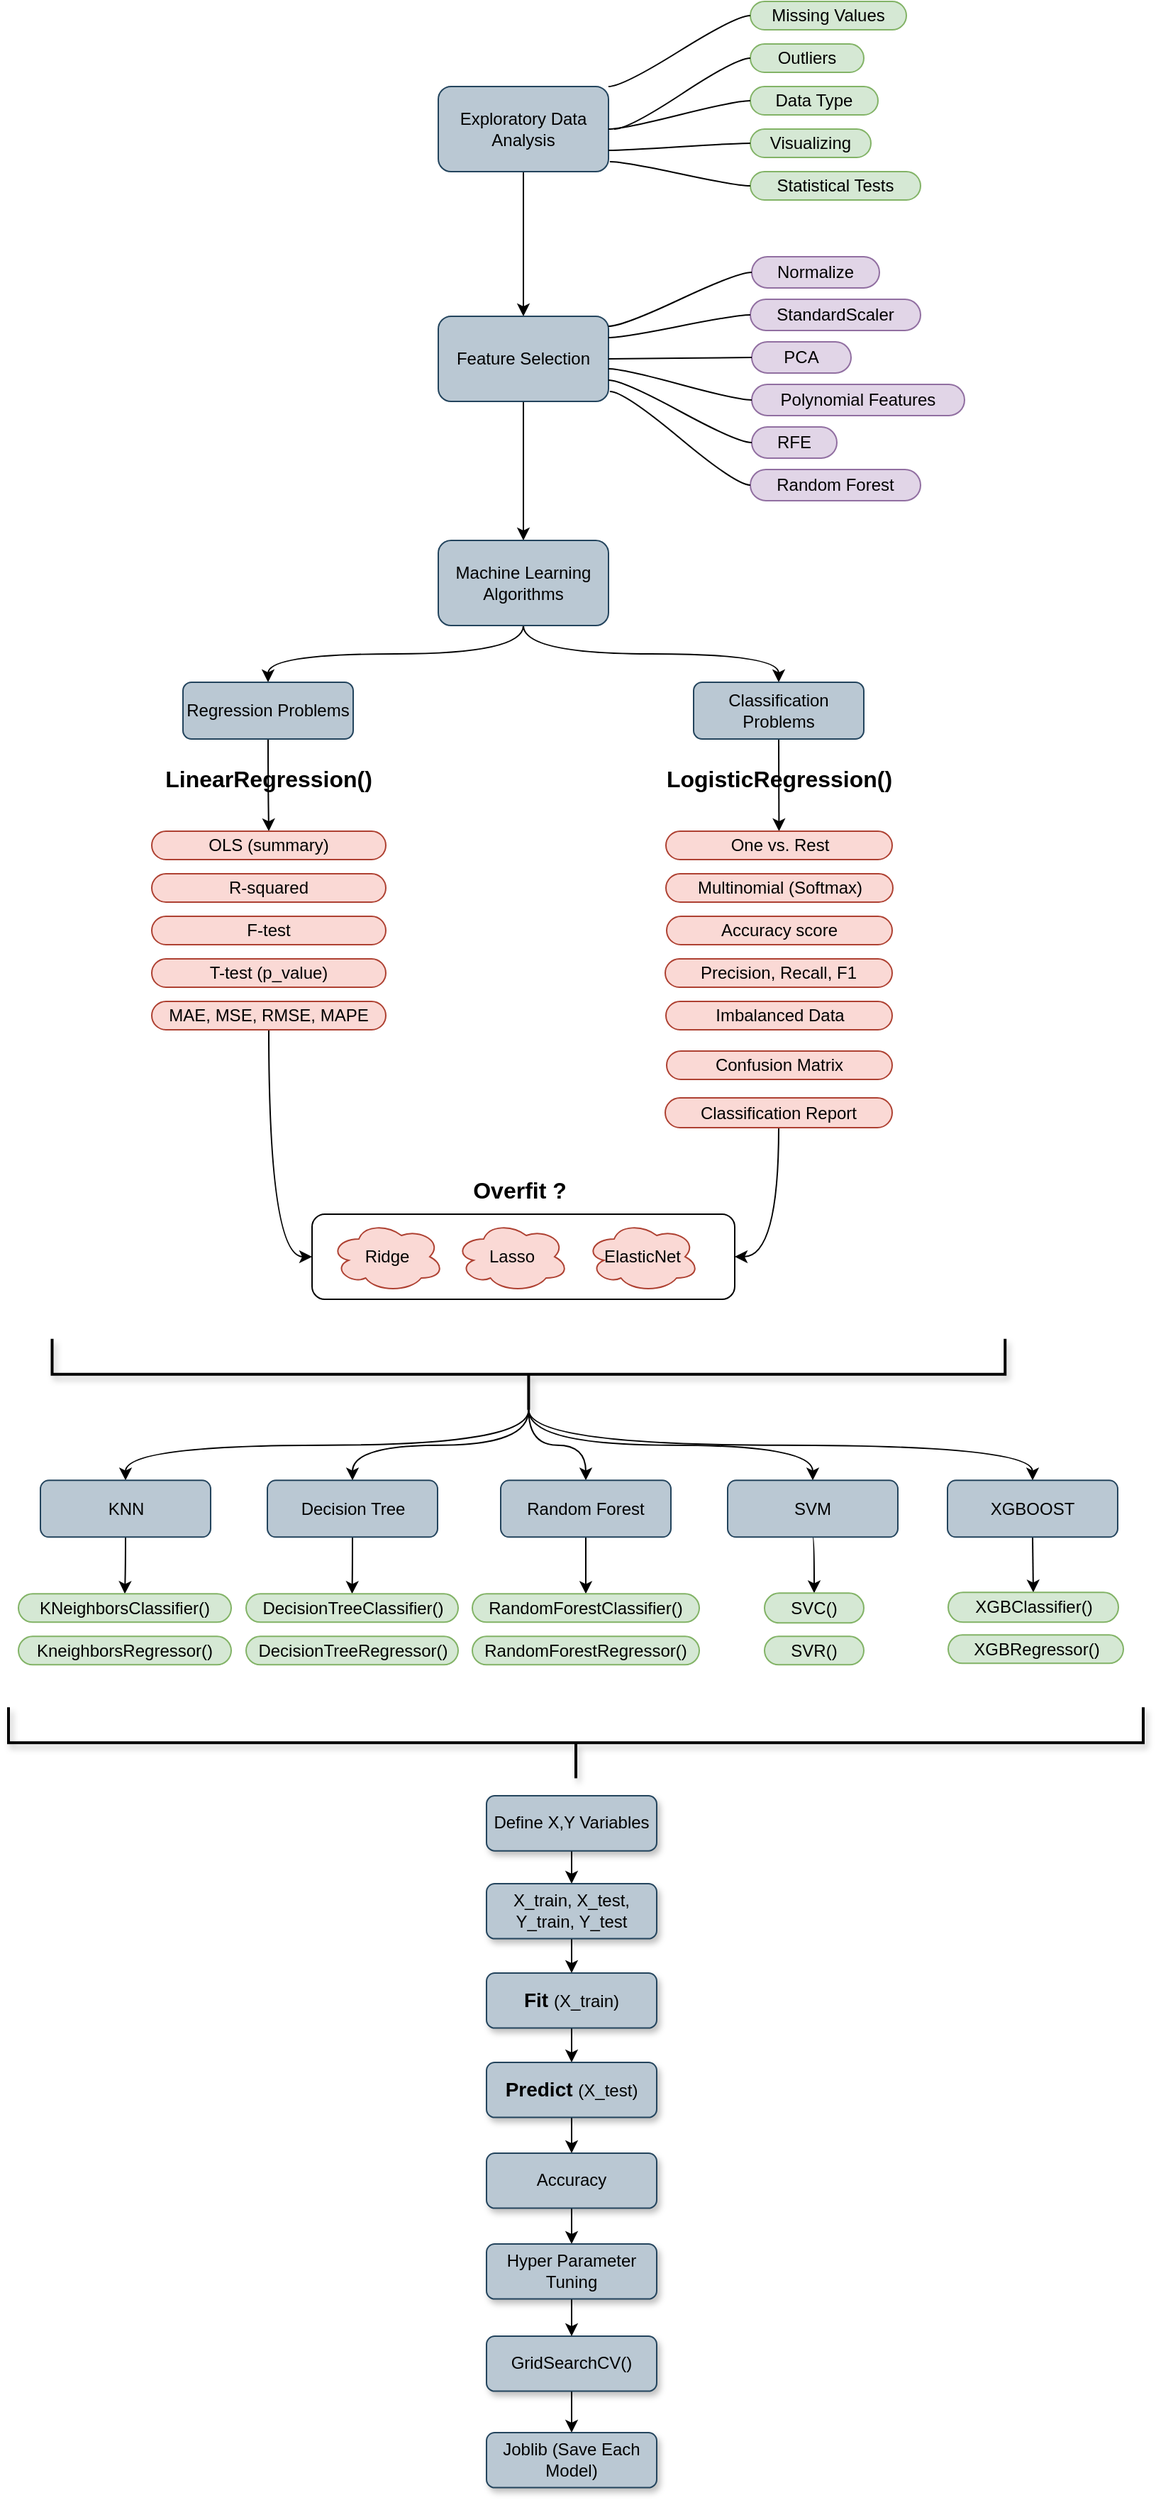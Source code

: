<mxfile version="13.7.9" type="github">
  <diagram id="SDOjbHITb3nEsY1hZjKi" name="Page-1">
    <mxGraphModel dx="868" dy="450" grid="0" gridSize="10" guides="1" tooltips="1" connect="1" arrows="1" fold="1" page="1" pageScale="1" pageWidth="827" pageHeight="1169" math="0" shadow="0">
      <root>
        <mxCell id="0" />
        <mxCell id="1" parent="0" />
        <mxCell id="nVEb8yxImJKO0YLS9N0J-5" style="edgeStyle=orthogonalEdgeStyle;curved=1;rounded=0;orthogonalLoop=1;jettySize=auto;html=1;exitX=0.5;exitY=1;exitDx=0;exitDy=0;" parent="1" source="nVEb8yxImJKO0YLS9N0J-1" target="nVEb8yxImJKO0YLS9N0J-2" edge="1">
          <mxGeometry relative="1" as="geometry" />
        </mxCell>
        <mxCell id="nVEb8yxImJKO0YLS9N0J-1" value="Exploratory Data Analysis" style="rounded=1;whiteSpace=wrap;html=1;strokeColor=#23445d;fillColor=#bac8d3;" parent="1" vertex="1">
          <mxGeometry x="320" y="70" width="120" height="60" as="geometry" />
        </mxCell>
        <mxCell id="nVEb8yxImJKO0YLS9N0J-6" style="edgeStyle=orthogonalEdgeStyle;curved=1;rounded=0;orthogonalLoop=1;jettySize=auto;html=1;exitX=0.5;exitY=1;exitDx=0;exitDy=0;entryX=0.5;entryY=0;entryDx=0;entryDy=0;" parent="1" source="nVEb8yxImJKO0YLS9N0J-2" target="nVEb8yxImJKO0YLS9N0J-3" edge="1">
          <mxGeometry relative="1" as="geometry" />
        </mxCell>
        <mxCell id="nVEb8yxImJKO0YLS9N0J-2" value="Feature Selection" style="rounded=1;whiteSpace=wrap;html=1;strokeColor=#23445d;fillColor=#bac8d3;" parent="1" vertex="1">
          <mxGeometry x="320" y="232" width="120" height="60" as="geometry" />
        </mxCell>
        <mxCell id="nVEb8yxImJKO0YLS9N0J-47" style="edgeStyle=orthogonalEdgeStyle;curved=1;rounded=0;orthogonalLoop=1;jettySize=auto;html=1;exitX=0.5;exitY=1;exitDx=0;exitDy=0;" parent="1" source="nVEb8yxImJKO0YLS9N0J-3" target="nVEb8yxImJKO0YLS9N0J-45" edge="1">
          <mxGeometry relative="1" as="geometry" />
        </mxCell>
        <mxCell id="nVEb8yxImJKO0YLS9N0J-48" style="edgeStyle=orthogonalEdgeStyle;curved=1;rounded=0;orthogonalLoop=1;jettySize=auto;html=1;exitX=0.5;exitY=1;exitDx=0;exitDy=0;entryX=0.5;entryY=0;entryDx=0;entryDy=0;" parent="1" source="nVEb8yxImJKO0YLS9N0J-3" target="nVEb8yxImJKO0YLS9N0J-46" edge="1">
          <mxGeometry relative="1" as="geometry" />
        </mxCell>
        <mxCell id="nVEb8yxImJKO0YLS9N0J-3" value="Machine Learning Algorithms" style="rounded=1;whiteSpace=wrap;html=1;strokeColor=#23445d;fillColor=#bac8d3;" parent="1" vertex="1">
          <mxGeometry x="320" y="390" width="120" height="60" as="geometry" />
        </mxCell>
        <mxCell id="nVEb8yxImJKO0YLS9N0J-15" value="Missing Values" style="whiteSpace=wrap;html=1;rounded=1;arcSize=50;align=center;verticalAlign=middle;strokeWidth=1;autosize=1;spacing=4;treeFolding=1;treeMoving=1;newEdgeStyle={&quot;edgeStyle&quot;:&quot;entityRelationEdgeStyle&quot;,&quot;startArrow&quot;:&quot;none&quot;,&quot;endArrow&quot;:&quot;none&quot;,&quot;segment&quot;:10,&quot;curved&quot;:1};fillColor=#d5e8d4;strokeColor=#82b366;" parent="1" vertex="1">
          <mxGeometry x="540" y="10" width="110" height="20" as="geometry" />
        </mxCell>
        <mxCell id="nVEb8yxImJKO0YLS9N0J-16" value="" style="edgeStyle=entityRelationEdgeStyle;startArrow=none;endArrow=none;segment=10;curved=1;exitX=1;exitY=0;exitDx=0;exitDy=0;" parent="1" source="nVEb8yxImJKO0YLS9N0J-1" target="nVEb8yxImJKO0YLS9N0J-15" edge="1">
          <mxGeometry relative="1" as="geometry">
            <mxPoint x="440" y="80" as="sourcePoint" />
          </mxGeometry>
        </mxCell>
        <mxCell id="nVEb8yxImJKO0YLS9N0J-17" value="Outliers" style="whiteSpace=wrap;html=1;rounded=1;arcSize=50;align=center;verticalAlign=middle;strokeWidth=1;autosize=1;spacing=4;treeFolding=1;treeMoving=1;newEdgeStyle={&quot;edgeStyle&quot;:&quot;entityRelationEdgeStyle&quot;,&quot;startArrow&quot;:&quot;none&quot;,&quot;endArrow&quot;:&quot;none&quot;,&quot;segment&quot;:10,&quot;curved&quot;:1};fillColor=#d5e8d4;strokeColor=#82b366;" parent="1" vertex="1">
          <mxGeometry x="540" y="40" width="80" height="20" as="geometry" />
        </mxCell>
        <mxCell id="nVEb8yxImJKO0YLS9N0J-18" value="" style="edgeStyle=entityRelationEdgeStyle;startArrow=none;endArrow=none;segment=10;curved=1;" parent="1" target="nVEb8yxImJKO0YLS9N0J-17" edge="1">
          <mxGeometry relative="1" as="geometry">
            <mxPoint x="444" y="100" as="sourcePoint" />
          </mxGeometry>
        </mxCell>
        <mxCell id="nVEb8yxImJKO0YLS9N0J-19" value="Data Type" style="whiteSpace=wrap;html=1;rounded=1;arcSize=50;align=center;verticalAlign=middle;strokeWidth=1;autosize=1;spacing=4;treeFolding=1;treeMoving=1;newEdgeStyle={&quot;edgeStyle&quot;:&quot;entityRelationEdgeStyle&quot;,&quot;startArrow&quot;:&quot;none&quot;,&quot;endArrow&quot;:&quot;none&quot;,&quot;segment&quot;:10,&quot;curved&quot;:1};fillColor=#d5e8d4;strokeColor=#82b366;" parent="1" vertex="1">
          <mxGeometry x="540" y="70" width="90" height="20" as="geometry" />
        </mxCell>
        <mxCell id="nVEb8yxImJKO0YLS9N0J-20" value="" style="edgeStyle=entityRelationEdgeStyle;startArrow=none;endArrow=none;segment=10;curved=1;exitX=1;exitY=0.5;exitDx=0;exitDy=0;" parent="1" source="nVEb8yxImJKO0YLS9N0J-1" target="nVEb8yxImJKO0YLS9N0J-19" edge="1">
          <mxGeometry relative="1" as="geometry">
            <mxPoint x="469" y="160" as="sourcePoint" />
          </mxGeometry>
        </mxCell>
        <mxCell id="nVEb8yxImJKO0YLS9N0J-21" value="Visualizing" style="whiteSpace=wrap;html=1;rounded=1;arcSize=50;align=center;verticalAlign=middle;strokeWidth=1;autosize=1;spacing=4;treeFolding=1;treeMoving=1;newEdgeStyle={&quot;edgeStyle&quot;:&quot;entityRelationEdgeStyle&quot;,&quot;startArrow&quot;:&quot;none&quot;,&quot;endArrow&quot;:&quot;none&quot;,&quot;segment&quot;:10,&quot;curved&quot;:1};fillColor=#d5e8d4;strokeColor=#82b366;" parent="1" vertex="1">
          <mxGeometry x="540" y="100" width="85" height="20" as="geometry" />
        </mxCell>
        <mxCell id="nVEb8yxImJKO0YLS9N0J-22" value="" style="edgeStyle=entityRelationEdgeStyle;startArrow=none;endArrow=none;segment=10;curved=1;exitX=1;exitY=0.75;exitDx=0;exitDy=0;" parent="1" source="nVEb8yxImJKO0YLS9N0J-1" target="nVEb8yxImJKO0YLS9N0J-21" edge="1">
          <mxGeometry relative="1" as="geometry">
            <mxPoint x="469" y="210" as="sourcePoint" />
          </mxGeometry>
        </mxCell>
        <mxCell id="nVEb8yxImJKO0YLS9N0J-23" value="Statistical Tests" style="whiteSpace=wrap;html=1;rounded=1;arcSize=50;align=center;verticalAlign=middle;strokeWidth=1;autosize=1;spacing=4;treeFolding=1;treeMoving=1;newEdgeStyle={&quot;edgeStyle&quot;:&quot;entityRelationEdgeStyle&quot;,&quot;startArrow&quot;:&quot;none&quot;,&quot;endArrow&quot;:&quot;none&quot;,&quot;segment&quot;:10,&quot;curved&quot;:1};fillColor=#d5e8d4;strokeColor=#82b366;" parent="1" vertex="1">
          <mxGeometry x="540" y="130" width="120" height="20" as="geometry" />
        </mxCell>
        <mxCell id="nVEb8yxImJKO0YLS9N0J-24" value="" style="edgeStyle=entityRelationEdgeStyle;startArrow=none;endArrow=none;segment=10;curved=1;exitX=1.008;exitY=0.883;exitDx=0;exitDy=0;exitPerimeter=0;" parent="1" source="nVEb8yxImJKO0YLS9N0J-1" target="nVEb8yxImJKO0YLS9N0J-23" edge="1">
          <mxGeometry relative="1" as="geometry">
            <mxPoint x="509" y="170" as="sourcePoint" />
          </mxGeometry>
        </mxCell>
        <mxCell id="nVEb8yxImJKO0YLS9N0J-25" value="Normalize" style="whiteSpace=wrap;html=1;rounded=1;arcSize=50;align=center;verticalAlign=middle;strokeWidth=1;autosize=1;spacing=4;treeFolding=1;treeMoving=1;newEdgeStyle={&quot;edgeStyle&quot;:&quot;entityRelationEdgeStyle&quot;,&quot;startArrow&quot;:&quot;none&quot;,&quot;endArrow&quot;:&quot;none&quot;,&quot;segment&quot;:10,&quot;curved&quot;:1};fillColor=#e1d5e7;strokeColor=#916FA1;" parent="1" vertex="1">
          <mxGeometry x="541" y="190" width="90" height="22" as="geometry" />
        </mxCell>
        <mxCell id="nVEb8yxImJKO0YLS9N0J-26" value="" style="edgeStyle=entityRelationEdgeStyle;startArrow=none;endArrow=none;segment=10;curved=1;exitX=1;exitY=0.117;exitDx=0;exitDy=0;exitPerimeter=0;" parent="1" source="nVEb8yxImJKO0YLS9N0J-2" target="nVEb8yxImJKO0YLS9N0J-25" edge="1">
          <mxGeometry relative="1" as="geometry">
            <mxPoint x="490" y="252" as="sourcePoint" />
          </mxGeometry>
        </mxCell>
        <mxCell id="nVEb8yxImJKO0YLS9N0J-27" value="StandardScaler" style="whiteSpace=wrap;html=1;rounded=1;arcSize=50;align=center;verticalAlign=middle;strokeWidth=1;autosize=1;spacing=4;treeFolding=1;treeMoving=1;newEdgeStyle={&quot;edgeStyle&quot;:&quot;entityRelationEdgeStyle&quot;,&quot;startArrow&quot;:&quot;none&quot;,&quot;endArrow&quot;:&quot;none&quot;,&quot;segment&quot;:10,&quot;curved&quot;:1};fillColor=#e1d5e7;strokeColor=#916FA1;" parent="1" vertex="1">
          <mxGeometry x="540" y="220" width="120" height="22" as="geometry" />
        </mxCell>
        <mxCell id="nVEb8yxImJKO0YLS9N0J-28" value="" style="edgeStyle=entityRelationEdgeStyle;startArrow=none;endArrow=none;segment=10;curved=1;exitX=1;exitY=0.25;exitDx=0;exitDy=0;" parent="1" source="nVEb8yxImJKO0YLS9N0J-2" target="nVEb8yxImJKO0YLS9N0J-27" edge="1">
          <mxGeometry relative="1" as="geometry">
            <mxPoint x="481" y="282" as="sourcePoint" />
          </mxGeometry>
        </mxCell>
        <mxCell id="nVEb8yxImJKO0YLS9N0J-29" value="PCA" style="whiteSpace=wrap;html=1;rounded=1;arcSize=50;align=center;verticalAlign=middle;strokeWidth=1;autosize=1;spacing=4;treeFolding=1;treeMoving=1;newEdgeStyle={&quot;edgeStyle&quot;:&quot;entityRelationEdgeStyle&quot;,&quot;startArrow&quot;:&quot;none&quot;,&quot;endArrow&quot;:&quot;none&quot;,&quot;segment&quot;:10,&quot;curved&quot;:1};fillColor=#e1d5e7;strokeColor=#916FA1;" parent="1" vertex="1">
          <mxGeometry x="541" y="250" width="70" height="22" as="geometry" />
        </mxCell>
        <mxCell id="nVEb8yxImJKO0YLS9N0J-30" value="" style="edgeStyle=entityRelationEdgeStyle;startArrow=none;endArrow=none;segment=10;curved=1;exitX=1;exitY=0.5;exitDx=0;exitDy=0;" parent="1" source="nVEb8yxImJKO0YLS9N0J-2" target="nVEb8yxImJKO0YLS9N0J-29" edge="1">
          <mxGeometry relative="1" as="geometry">
            <mxPoint x="481" y="312" as="sourcePoint" />
          </mxGeometry>
        </mxCell>
        <mxCell id="nVEb8yxImJKO0YLS9N0J-31" value="Polynomial Features" style="whiteSpace=wrap;html=1;rounded=1;arcSize=50;align=center;verticalAlign=middle;strokeWidth=1;autosize=1;spacing=4;treeFolding=1;treeMoving=1;newEdgeStyle={&quot;edgeStyle&quot;:&quot;entityRelationEdgeStyle&quot;,&quot;startArrow&quot;:&quot;none&quot;,&quot;endArrow&quot;:&quot;none&quot;,&quot;segment&quot;:10,&quot;curved&quot;:1};fillColor=#e1d5e7;strokeColor=#916FA1;" parent="1" vertex="1">
          <mxGeometry x="541" y="280" width="150" height="22" as="geometry" />
        </mxCell>
        <mxCell id="nVEb8yxImJKO0YLS9N0J-32" value="" style="edgeStyle=entityRelationEdgeStyle;startArrow=none;endArrow=none;segment=10;curved=1;exitX=1;exitY=0.617;exitDx=0;exitDy=0;exitPerimeter=0;" parent="1" source="nVEb8yxImJKO0YLS9N0J-2" target="nVEb8yxImJKO0YLS9N0J-31" edge="1">
          <mxGeometry relative="1" as="geometry">
            <mxPoint x="482" y="342" as="sourcePoint" />
          </mxGeometry>
        </mxCell>
        <mxCell id="nVEb8yxImJKO0YLS9N0J-33" value="RFE" style="whiteSpace=wrap;html=1;rounded=1;arcSize=50;align=center;verticalAlign=middle;strokeWidth=1;autosize=1;spacing=4;treeFolding=1;treeMoving=1;newEdgeStyle={&quot;edgeStyle&quot;:&quot;entityRelationEdgeStyle&quot;,&quot;startArrow&quot;:&quot;none&quot;,&quot;endArrow&quot;:&quot;none&quot;,&quot;segment&quot;:10,&quot;curved&quot;:1};fillColor=#e1d5e7;strokeColor=#916FA1;" parent="1" vertex="1">
          <mxGeometry x="541" y="310" width="60" height="22" as="geometry" />
        </mxCell>
        <mxCell id="nVEb8yxImJKO0YLS9N0J-34" value="" style="edgeStyle=entityRelationEdgeStyle;startArrow=none;endArrow=none;segment=10;curved=1;exitX=1;exitY=0.75;exitDx=0;exitDy=0;" parent="1" source="nVEb8yxImJKO0YLS9N0J-2" target="nVEb8yxImJKO0YLS9N0J-33" edge="1">
          <mxGeometry relative="1" as="geometry">
            <mxPoint x="482" y="372" as="sourcePoint" />
          </mxGeometry>
        </mxCell>
        <mxCell id="nVEb8yxImJKO0YLS9N0J-35" value="Random Forest" style="whiteSpace=wrap;html=1;rounded=1;arcSize=50;align=center;verticalAlign=middle;strokeWidth=1;autosize=1;spacing=4;treeFolding=1;treeMoving=1;newEdgeStyle={&quot;edgeStyle&quot;:&quot;entityRelationEdgeStyle&quot;,&quot;startArrow&quot;:&quot;none&quot;,&quot;endArrow&quot;:&quot;none&quot;,&quot;segment&quot;:10,&quot;curved&quot;:1};fillColor=#e1d5e7;strokeColor=#916FA1;" parent="1" vertex="1">
          <mxGeometry x="540" y="340" width="120" height="22" as="geometry" />
        </mxCell>
        <mxCell id="nVEb8yxImJKO0YLS9N0J-36" value="" style="edgeStyle=entityRelationEdgeStyle;startArrow=none;endArrow=none;segment=10;curved=1;exitX=1.008;exitY=0.883;exitDx=0;exitDy=0;exitPerimeter=0;" parent="1" source="nVEb8yxImJKO0YLS9N0J-2" target="nVEb8yxImJKO0YLS9N0J-35" edge="1">
          <mxGeometry relative="1" as="geometry">
            <mxPoint x="482" y="402" as="sourcePoint" />
          </mxGeometry>
        </mxCell>
        <mxCell id="nVEb8yxImJKO0YLS9N0J-60" style="edgeStyle=orthogonalEdgeStyle;curved=1;rounded=0;orthogonalLoop=1;jettySize=auto;html=1;exitX=0.5;exitY=1;exitDx=0;exitDy=0;entryX=0.5;entryY=0;entryDx=0;entryDy=0;" parent="1" source="nVEb8yxImJKO0YLS9N0J-45" target="nVEb8yxImJKO0YLS9N0J-49" edge="1">
          <mxGeometry relative="1" as="geometry" />
        </mxCell>
        <mxCell id="nVEb8yxImJKO0YLS9N0J-45" value="Regression Problems" style="rounded=1;whiteSpace=wrap;html=1;strokeColor=#23445d;fillColor=#bac8d3;" parent="1" vertex="1">
          <mxGeometry x="140" y="490" width="120" height="40" as="geometry" />
        </mxCell>
        <mxCell id="nVEb8yxImJKO0YLS9N0J-73" style="edgeStyle=orthogonalEdgeStyle;curved=1;rounded=0;orthogonalLoop=1;jettySize=auto;html=1;exitX=0.5;exitY=1;exitDx=0;exitDy=0;entryX=0.5;entryY=0;entryDx=0;entryDy=0;" parent="1" source="nVEb8yxImJKO0YLS9N0J-46" target="nVEb8yxImJKO0YLS9N0J-68" edge="1">
          <mxGeometry relative="1" as="geometry" />
        </mxCell>
        <mxCell id="nVEb8yxImJKO0YLS9N0J-46" value="Classification Problems" style="rounded=1;whiteSpace=wrap;html=1;strokeColor=#23445d;fillColor=#bac8d3;" parent="1" vertex="1">
          <mxGeometry x="500" y="490" width="120" height="40" as="geometry" />
        </mxCell>
        <mxCell id="nVEb8yxImJKO0YLS9N0J-49" value="OLS (summary)" style="whiteSpace=wrap;html=1;rounded=1;arcSize=50;align=center;verticalAlign=middle;strokeWidth=1;autosize=1;spacing=4;treeFolding=1;treeMoving=1;newEdgeStyle={&quot;edgeStyle&quot;:&quot;entityRelationEdgeStyle&quot;,&quot;startArrow&quot;:&quot;none&quot;,&quot;endArrow&quot;:&quot;none&quot;,&quot;segment&quot;:10,&quot;curved&quot;:1};fillColor=#fad9d5;strokeColor=#ae4132;" parent="1" vertex="1">
          <mxGeometry x="118" y="595" width="165" height="20" as="geometry" />
        </mxCell>
        <mxCell id="nVEb8yxImJKO0YLS9N0J-52" value="R-squared" style="whiteSpace=wrap;html=1;rounded=1;arcSize=50;align=center;verticalAlign=middle;strokeWidth=1;autosize=1;spacing=4;treeFolding=1;treeMoving=1;newEdgeStyle={&quot;edgeStyle&quot;:&quot;entityRelationEdgeStyle&quot;,&quot;startArrow&quot;:&quot;none&quot;,&quot;endArrow&quot;:&quot;none&quot;,&quot;segment&quot;:10,&quot;curved&quot;:1};fillColor=#fad9d5;strokeColor=#ae4132;" parent="1" vertex="1">
          <mxGeometry x="118" y="625" width="165" height="20" as="geometry" />
        </mxCell>
        <mxCell id="nVEb8yxImJKO0YLS9N0J-54" value="F-test" style="whiteSpace=wrap;html=1;rounded=1;arcSize=50;align=center;verticalAlign=middle;strokeWidth=1;autosize=1;spacing=4;treeFolding=1;treeMoving=1;newEdgeStyle={&quot;edgeStyle&quot;:&quot;entityRelationEdgeStyle&quot;,&quot;startArrow&quot;:&quot;none&quot;,&quot;endArrow&quot;:&quot;none&quot;,&quot;segment&quot;:10,&quot;curved&quot;:1};fillColor=#fad9d5;strokeColor=#ae4132;" parent="1" vertex="1">
          <mxGeometry x="118" y="655" width="165" height="20" as="geometry" />
        </mxCell>
        <mxCell id="nVEb8yxImJKO0YLS9N0J-55" value="T-test (p_value)" style="whiteSpace=wrap;html=1;rounded=1;arcSize=50;align=center;verticalAlign=middle;strokeWidth=1;autosize=1;spacing=4;treeFolding=1;treeMoving=1;newEdgeStyle={&quot;edgeStyle&quot;:&quot;entityRelationEdgeStyle&quot;,&quot;startArrow&quot;:&quot;none&quot;,&quot;endArrow&quot;:&quot;none&quot;,&quot;segment&quot;:10,&quot;curved&quot;:1};fillColor=#fad9d5;strokeColor=#ae4132;" parent="1" vertex="1">
          <mxGeometry x="118" y="685" width="165" height="20" as="geometry" />
        </mxCell>
        <mxCell id="PKD_Rw4P6gDTb07OmTvb-4" style="edgeStyle=orthogonalEdgeStyle;curved=1;rounded=0;orthogonalLoop=1;jettySize=auto;html=1;exitX=0.5;exitY=1;exitDx=0;exitDy=0;entryX=0;entryY=0.5;entryDx=0;entryDy=0;" edge="1" parent="1" source="nVEb8yxImJKO0YLS9N0J-56" target="PKD_Rw4P6gDTb07OmTvb-2">
          <mxGeometry relative="1" as="geometry" />
        </mxCell>
        <mxCell id="nVEb8yxImJKO0YLS9N0J-56" value="MAE, MSE, RMSE, MAPE" style="whiteSpace=wrap;html=1;rounded=1;arcSize=50;align=center;verticalAlign=middle;strokeWidth=1;autosize=1;spacing=4;treeFolding=1;treeMoving=1;newEdgeStyle={&quot;edgeStyle&quot;:&quot;entityRelationEdgeStyle&quot;,&quot;startArrow&quot;:&quot;none&quot;,&quot;endArrow&quot;:&quot;none&quot;,&quot;segment&quot;:10,&quot;curved&quot;:1};fillColor=#fad9d5;strokeColor=#ae4132;" parent="1" vertex="1">
          <mxGeometry x="118" y="715" width="165" height="20" as="geometry" />
        </mxCell>
        <mxCell id="nVEb8yxImJKO0YLS9N0J-61" value="Ridge" style="ellipse;shape=cloud;whiteSpace=wrap;html=1;strokeColor=#ae4132;fillColor=#fad9d5;" parent="1" vertex="1">
          <mxGeometry x="244" y="870" width="80" height="50" as="geometry" />
        </mxCell>
        <mxCell id="nVEb8yxImJKO0YLS9N0J-62" value="Lasso" style="ellipse;shape=cloud;whiteSpace=wrap;html=1;strokeColor=#ae4132;fillColor=#fad9d5;" parent="1" vertex="1">
          <mxGeometry x="332" y="870" width="80" height="50" as="geometry" />
        </mxCell>
        <mxCell id="nVEb8yxImJKO0YLS9N0J-63" value="ElasticNet" style="ellipse;shape=cloud;whiteSpace=wrap;html=1;strokeColor=#ae4132;fillColor=#fad9d5;" parent="1" vertex="1">
          <mxGeometry x="424" y="870" width="80" height="50" as="geometry" />
        </mxCell>
        <mxCell id="nVEb8yxImJKO0YLS9N0J-64" value="&lt;b&gt;&lt;font style=&quot;font-size: 16px&quot;&gt;Overfit ?&lt;/font&gt;&lt;/b&gt;" style="text;html=1;align=center;verticalAlign=middle;resizable=0;points=[];autosize=1;" parent="1" vertex="1">
          <mxGeometry x="337" y="837.68" width="80" height="20" as="geometry" />
        </mxCell>
        <mxCell id="nVEb8yxImJKO0YLS9N0J-68" value="One vs. Rest" style="whiteSpace=wrap;html=1;rounded=1;arcSize=50;align=center;verticalAlign=middle;strokeWidth=1;autosize=1;spacing=4;treeFolding=1;treeMoving=1;newEdgeStyle={&quot;edgeStyle&quot;:&quot;entityRelationEdgeStyle&quot;,&quot;startArrow&quot;:&quot;none&quot;,&quot;endArrow&quot;:&quot;none&quot;,&quot;segment&quot;:10,&quot;curved&quot;:1};fillColor=#fad9d5;strokeColor=#ae4132;" parent="1" vertex="1">
          <mxGeometry x="480.5" y="595" width="159.5" height="20" as="geometry" />
        </mxCell>
        <mxCell id="nVEb8yxImJKO0YLS9N0J-69" value="Multinomial (Softmax)" style="whiteSpace=wrap;html=1;rounded=1;arcSize=50;align=center;verticalAlign=middle;strokeWidth=1;autosize=1;spacing=4;treeFolding=1;treeMoving=1;newEdgeStyle={&quot;edgeStyle&quot;:&quot;entityRelationEdgeStyle&quot;,&quot;startArrow&quot;:&quot;none&quot;,&quot;endArrow&quot;:&quot;none&quot;,&quot;segment&quot;:10,&quot;curved&quot;:1};fillColor=#fad9d5;strokeColor=#ae4132;" parent="1" vertex="1">
          <mxGeometry x="480.5" y="625" width="160" height="20" as="geometry" />
        </mxCell>
        <mxCell id="nVEb8yxImJKO0YLS9N0J-70" value="Accuracy score" style="whiteSpace=wrap;html=1;rounded=1;arcSize=50;align=center;verticalAlign=middle;strokeWidth=1;autosize=1;spacing=4;treeFolding=1;treeMoving=1;newEdgeStyle={&quot;edgeStyle&quot;:&quot;entityRelationEdgeStyle&quot;,&quot;startArrow&quot;:&quot;none&quot;,&quot;endArrow&quot;:&quot;none&quot;,&quot;segment&quot;:10,&quot;curved&quot;:1};fillColor=#fad9d5;strokeColor=#ae4132;" parent="1" vertex="1">
          <mxGeometry x="481" y="655" width="159" height="20" as="geometry" />
        </mxCell>
        <mxCell id="nVEb8yxImJKO0YLS9N0J-71" value="Precision, Recall, F1" style="whiteSpace=wrap;html=1;rounded=1;arcSize=50;align=center;verticalAlign=middle;strokeWidth=1;autosize=1;spacing=4;treeFolding=1;treeMoving=1;newEdgeStyle={&quot;edgeStyle&quot;:&quot;entityRelationEdgeStyle&quot;,&quot;startArrow&quot;:&quot;none&quot;,&quot;endArrow&quot;:&quot;none&quot;,&quot;segment&quot;:10,&quot;curved&quot;:1};fillColor=#fad9d5;strokeColor=#ae4132;" parent="1" vertex="1">
          <mxGeometry x="480" y="685" width="160" height="20" as="geometry" />
        </mxCell>
        <mxCell id="nVEb8yxImJKO0YLS9N0J-72" value="Imbalanced Data" style="whiteSpace=wrap;html=1;rounded=1;arcSize=50;align=center;verticalAlign=middle;strokeWidth=1;autosize=1;spacing=4;treeFolding=1;treeMoving=1;newEdgeStyle={&quot;edgeStyle&quot;:&quot;entityRelationEdgeStyle&quot;,&quot;startArrow&quot;:&quot;none&quot;,&quot;endArrow&quot;:&quot;none&quot;,&quot;segment&quot;:10,&quot;curved&quot;:1};fillColor=#fad9d5;strokeColor=#ae4132;" parent="1" vertex="1">
          <mxGeometry x="480.5" y="715" width="159.5" height="20" as="geometry" />
        </mxCell>
        <mxCell id="nVEb8yxImJKO0YLS9N0J-85" style="edgeStyle=orthogonalEdgeStyle;curved=1;rounded=0;orthogonalLoop=1;jettySize=auto;html=1;exitX=0;exitY=0.5;exitDx=0;exitDy=0;exitPerimeter=0;entryX=0.5;entryY=0;entryDx=0;entryDy=0;" parent="1" source="nVEb8yxImJKO0YLS9N0J-75" target="nVEb8yxImJKO0YLS9N0J-76" edge="1">
          <mxGeometry relative="1" as="geometry" />
        </mxCell>
        <mxCell id="nVEb8yxImJKO0YLS9N0J-86" style="edgeStyle=orthogonalEdgeStyle;curved=1;rounded=0;orthogonalLoop=1;jettySize=auto;html=1;exitX=0;exitY=0.5;exitDx=0;exitDy=0;exitPerimeter=0;entryX=0.5;entryY=0;entryDx=0;entryDy=0;" parent="1" source="nVEb8yxImJKO0YLS9N0J-75" target="nVEb8yxImJKO0YLS9N0J-77" edge="1">
          <mxGeometry relative="1" as="geometry" />
        </mxCell>
        <mxCell id="nVEb8yxImJKO0YLS9N0J-87" style="edgeStyle=orthogonalEdgeStyle;curved=1;rounded=0;orthogonalLoop=1;jettySize=auto;html=1;exitX=0;exitY=0.5;exitDx=0;exitDy=0;exitPerimeter=0;entryX=0.5;entryY=0;entryDx=0;entryDy=0;" parent="1" source="nVEb8yxImJKO0YLS9N0J-75" target="nVEb8yxImJKO0YLS9N0J-78" edge="1">
          <mxGeometry relative="1" as="geometry" />
        </mxCell>
        <mxCell id="nVEb8yxImJKO0YLS9N0J-88" style="edgeStyle=orthogonalEdgeStyle;curved=1;rounded=0;orthogonalLoop=1;jettySize=auto;html=1;exitX=0;exitY=0.5;exitDx=0;exitDy=0;exitPerimeter=0;entryX=0.5;entryY=0;entryDx=0;entryDy=0;" parent="1" source="nVEb8yxImJKO0YLS9N0J-75" target="nVEb8yxImJKO0YLS9N0J-79" edge="1">
          <mxGeometry relative="1" as="geometry" />
        </mxCell>
        <mxCell id="nVEb8yxImJKO0YLS9N0J-89" style="edgeStyle=orthogonalEdgeStyle;curved=1;rounded=0;orthogonalLoop=1;jettySize=auto;html=1;exitX=0;exitY=0.5;exitDx=0;exitDy=0;exitPerimeter=0;entryX=0.5;entryY=0;entryDx=0;entryDy=0;" parent="1" source="nVEb8yxImJKO0YLS9N0J-75" target="nVEb8yxImJKO0YLS9N0J-80" edge="1">
          <mxGeometry relative="1" as="geometry" />
        </mxCell>
        <mxCell id="nVEb8yxImJKO0YLS9N0J-75" value="" style="strokeWidth=2;html=1;shape=mxgraph.flowchart.annotation_2;align=left;labelPosition=right;pointerEvents=1;fillColor=#C3ABD0;rotation=-90;shadow=1;sketch=0;" parent="1" vertex="1">
          <mxGeometry x="358.69" y="642" width="50" height="671.87" as="geometry" />
        </mxCell>
        <mxCell id="nVEb8yxImJKO0YLS9N0J-93" style="edgeStyle=orthogonalEdgeStyle;curved=1;rounded=0;orthogonalLoop=1;jettySize=auto;html=1;exitX=0.5;exitY=1;exitDx=0;exitDy=0;entryX=0.5;entryY=0;entryDx=0;entryDy=0;" parent="1" source="nVEb8yxImJKO0YLS9N0J-76" target="nVEb8yxImJKO0YLS9N0J-91" edge="1">
          <mxGeometry relative="1" as="geometry" />
        </mxCell>
        <mxCell id="nVEb8yxImJKO0YLS9N0J-76" value="KNN" style="rounded=1;whiteSpace=wrap;html=1;strokeColor=#23445d;fillColor=#bac8d3;" parent="1" vertex="1">
          <mxGeometry x="39.5" y="1052.68" width="120" height="40" as="geometry" />
        </mxCell>
        <mxCell id="nVEb8yxImJKO0YLS9N0J-96" style="edgeStyle=orthogonalEdgeStyle;curved=1;rounded=0;orthogonalLoop=1;jettySize=auto;html=1;exitX=0.5;exitY=1;exitDx=0;exitDy=0;entryX=0.5;entryY=0;entryDx=0;entryDy=0;" parent="1" source="nVEb8yxImJKO0YLS9N0J-77" target="nVEb8yxImJKO0YLS9N0J-94" edge="1">
          <mxGeometry relative="1" as="geometry" />
        </mxCell>
        <mxCell id="nVEb8yxImJKO0YLS9N0J-77" value="Decision Tree" style="rounded=1;whiteSpace=wrap;html=1;strokeColor=#23445d;fillColor=#bac8d3;" parent="1" vertex="1">
          <mxGeometry x="199.5" y="1052.68" width="120" height="40" as="geometry" />
        </mxCell>
        <mxCell id="nVEb8yxImJKO0YLS9N0J-99" style="edgeStyle=orthogonalEdgeStyle;curved=1;rounded=0;orthogonalLoop=1;jettySize=auto;html=1;exitX=0.5;exitY=1;exitDx=0;exitDy=0;entryX=0.5;entryY=0;entryDx=0;entryDy=0;" parent="1" source="nVEb8yxImJKO0YLS9N0J-78" target="nVEb8yxImJKO0YLS9N0J-97" edge="1">
          <mxGeometry relative="1" as="geometry" />
        </mxCell>
        <mxCell id="nVEb8yxImJKO0YLS9N0J-78" value="Random Forest" style="rounded=1;whiteSpace=wrap;html=1;strokeColor=#23445d;fillColor=#bac8d3;" parent="1" vertex="1">
          <mxGeometry x="364" y="1052.68" width="120" height="40" as="geometry" />
        </mxCell>
        <mxCell id="nVEb8yxImJKO0YLS9N0J-102" style="edgeStyle=orthogonalEdgeStyle;curved=1;rounded=0;orthogonalLoop=1;jettySize=auto;html=1;exitX=0.5;exitY=1;exitDx=0;exitDy=0;entryX=0.5;entryY=0;entryDx=0;entryDy=0;" parent="1" source="nVEb8yxImJKO0YLS9N0J-79" target="nVEb8yxImJKO0YLS9N0J-100" edge="1">
          <mxGeometry relative="1" as="geometry" />
        </mxCell>
        <mxCell id="nVEb8yxImJKO0YLS9N0J-79" value="SVM" style="rounded=1;whiteSpace=wrap;html=1;strokeColor=#23445d;fillColor=#bac8d3;" parent="1" vertex="1">
          <mxGeometry x="524" y="1052.68" width="120" height="40" as="geometry" />
        </mxCell>
        <mxCell id="nVEb8yxImJKO0YLS9N0J-105" style="edgeStyle=orthogonalEdgeStyle;curved=1;rounded=0;orthogonalLoop=1;jettySize=auto;html=1;exitX=0.5;exitY=1;exitDx=0;exitDy=0;entryX=0.5;entryY=0;entryDx=0;entryDy=0;" parent="1" source="nVEb8yxImJKO0YLS9N0J-80" target="nVEb8yxImJKO0YLS9N0J-103" edge="1">
          <mxGeometry relative="1" as="geometry" />
        </mxCell>
        <mxCell id="nVEb8yxImJKO0YLS9N0J-80" value="XGBOOST" style="rounded=1;whiteSpace=wrap;html=1;strokeColor=#23445d;fillColor=#bac8d3;" parent="1" vertex="1">
          <mxGeometry x="679" y="1052.68" width="120" height="40" as="geometry" />
        </mxCell>
        <mxCell id="nVEb8yxImJKO0YLS9N0J-81" value="&lt;b&gt;&lt;font style=&quot;font-size: 16px&quot;&gt;LinearRegression()&lt;/font&gt;&lt;/b&gt;" style="text;html=1;align=center;verticalAlign=middle;resizable=0;points=[];autosize=1;" parent="1" vertex="1">
          <mxGeometry x="120" y="548" width="160" height="20" as="geometry" />
        </mxCell>
        <mxCell id="nVEb8yxImJKO0YLS9N0J-82" value="&lt;b&gt;&lt;font style=&quot;font-size: 16px&quot;&gt;LogisticRegression()&lt;/font&gt;&lt;/b&gt;" style="text;html=1;align=center;verticalAlign=middle;resizable=0;points=[];autosize=1;" parent="1" vertex="1">
          <mxGeometry x="475" y="548" width="170" height="20" as="geometry" />
        </mxCell>
        <mxCell id="nVEb8yxImJKO0YLS9N0J-83" value="Confusion Matrix" style="whiteSpace=wrap;html=1;rounded=1;arcSize=50;align=center;verticalAlign=middle;strokeWidth=1;autosize=1;spacing=4;treeFolding=1;treeMoving=1;newEdgeStyle={&quot;edgeStyle&quot;:&quot;entityRelationEdgeStyle&quot;,&quot;startArrow&quot;:&quot;none&quot;,&quot;endArrow&quot;:&quot;none&quot;,&quot;segment&quot;:10,&quot;curved&quot;:1};fillColor=#fad9d5;strokeColor=#ae4132;" parent="1" vertex="1">
          <mxGeometry x="481" y="750" width="159" height="20" as="geometry" />
        </mxCell>
        <mxCell id="PKD_Rw4P6gDTb07OmTvb-5" style="edgeStyle=orthogonalEdgeStyle;curved=1;rounded=0;orthogonalLoop=1;jettySize=auto;html=1;exitX=0.5;exitY=1;exitDx=0;exitDy=0;entryX=1;entryY=0.5;entryDx=0;entryDy=0;" edge="1" parent="1" source="nVEb8yxImJKO0YLS9N0J-84" target="PKD_Rw4P6gDTb07OmTvb-2">
          <mxGeometry relative="1" as="geometry" />
        </mxCell>
        <mxCell id="nVEb8yxImJKO0YLS9N0J-84" value="Classification Report" style="whiteSpace=wrap;html=1;rounded=1;arcSize=50;align=center;verticalAlign=middle;strokeWidth=1;autosize=1;spacing=4;treeFolding=1;treeMoving=1;newEdgeStyle={&quot;edgeStyle&quot;:&quot;entityRelationEdgeStyle&quot;,&quot;startArrow&quot;:&quot;none&quot;,&quot;endArrow&quot;:&quot;none&quot;,&quot;segment&quot;:10,&quot;curved&quot;:1};fillColor=#fad9d5;strokeColor=#ae4132;" parent="1" vertex="1">
          <mxGeometry x="480" y="783" width="160" height="21" as="geometry" />
        </mxCell>
        <mxCell id="nVEb8yxImJKO0YLS9N0J-91" value="KNeighborsClassifier()" style="whiteSpace=wrap;html=1;rounded=1;arcSize=50;align=center;verticalAlign=middle;strokeWidth=1;autosize=1;spacing=4;treeFolding=1;treeMoving=1;newEdgeStyle={&quot;edgeStyle&quot;:&quot;entityRelationEdgeStyle&quot;,&quot;startArrow&quot;:&quot;none&quot;,&quot;endArrow&quot;:&quot;none&quot;,&quot;segment&quot;:10,&quot;curved&quot;:1};fillColor=#d5e8d4;strokeColor=#82b366;" parent="1" vertex="1">
          <mxGeometry x="24" y="1132.68" width="150" height="20" as="geometry" />
        </mxCell>
        <mxCell id="nVEb8yxImJKO0YLS9N0J-92" value="KneighborsRegressor()" style="whiteSpace=wrap;html=1;rounded=1;arcSize=50;align=center;verticalAlign=middle;strokeWidth=1;autosize=1;spacing=4;treeFolding=1;treeMoving=1;newEdgeStyle={&quot;edgeStyle&quot;:&quot;entityRelationEdgeStyle&quot;,&quot;startArrow&quot;:&quot;none&quot;,&quot;endArrow&quot;:&quot;none&quot;,&quot;segment&quot;:10,&quot;curved&quot;:1};fillColor=#d5e8d4;strokeColor=#82b366;" parent="1" vertex="1">
          <mxGeometry x="24" y="1162.68" width="150" height="20" as="geometry" />
        </mxCell>
        <mxCell id="nVEb8yxImJKO0YLS9N0J-94" value="DecisionTreeClassifier()" style="whiteSpace=wrap;html=1;rounded=1;arcSize=50;align=center;verticalAlign=middle;strokeWidth=1;autosize=1;spacing=4;treeFolding=1;treeMoving=1;newEdgeStyle={&quot;edgeStyle&quot;:&quot;entityRelationEdgeStyle&quot;,&quot;startArrow&quot;:&quot;none&quot;,&quot;endArrow&quot;:&quot;none&quot;,&quot;segment&quot;:10,&quot;curved&quot;:1};fillColor=#d5e8d4;strokeColor=#82b366;" parent="1" vertex="1">
          <mxGeometry x="184.5" y="1132.68" width="149.5" height="20" as="geometry" />
        </mxCell>
        <mxCell id="nVEb8yxImJKO0YLS9N0J-95" value="DecisionTreeRegressor()" style="whiteSpace=wrap;html=1;rounded=1;arcSize=50;align=center;verticalAlign=middle;strokeWidth=1;autosize=1;spacing=4;treeFolding=1;treeMoving=1;newEdgeStyle={&quot;edgeStyle&quot;:&quot;entityRelationEdgeStyle&quot;,&quot;startArrow&quot;:&quot;none&quot;,&quot;endArrow&quot;:&quot;none&quot;,&quot;segment&quot;:10,&quot;curved&quot;:1};fillColor=#d5e8d4;strokeColor=#82b366;" parent="1" vertex="1">
          <mxGeometry x="184.5" y="1162.68" width="149.5" height="20" as="geometry" />
        </mxCell>
        <mxCell id="nVEb8yxImJKO0YLS9N0J-97" value="RandomForestClassifier()" style="whiteSpace=wrap;html=1;rounded=1;arcSize=50;align=center;verticalAlign=middle;strokeWidth=1;autosize=1;spacing=4;treeFolding=1;treeMoving=1;newEdgeStyle={&quot;edgeStyle&quot;:&quot;entityRelationEdgeStyle&quot;,&quot;startArrow&quot;:&quot;none&quot;,&quot;endArrow&quot;:&quot;none&quot;,&quot;segment&quot;:10,&quot;curved&quot;:1};fillColor=#d5e8d4;strokeColor=#82b366;" parent="1" vertex="1">
          <mxGeometry x="344" y="1132.68" width="160" height="20" as="geometry" />
        </mxCell>
        <mxCell id="nVEb8yxImJKO0YLS9N0J-98" value="RandomForestRegressor()" style="whiteSpace=wrap;html=1;rounded=1;arcSize=50;align=center;verticalAlign=middle;strokeWidth=1;autosize=1;spacing=4;treeFolding=1;treeMoving=1;newEdgeStyle={&quot;edgeStyle&quot;:&quot;entityRelationEdgeStyle&quot;,&quot;startArrow&quot;:&quot;none&quot;,&quot;endArrow&quot;:&quot;none&quot;,&quot;segment&quot;:10,&quot;curved&quot;:1};fillColor=#d5e8d4;strokeColor=#82b366;" parent="1" vertex="1">
          <mxGeometry x="344" y="1162.68" width="160" height="20" as="geometry" />
        </mxCell>
        <mxCell id="nVEb8yxImJKO0YLS9N0J-100" value="SVC()" style="whiteSpace=wrap;html=1;rounded=1;arcSize=50;align=center;verticalAlign=middle;strokeWidth=1;autosize=1;spacing=4;treeFolding=1;treeMoving=1;newEdgeStyle={&quot;edgeStyle&quot;:&quot;entityRelationEdgeStyle&quot;,&quot;startArrow&quot;:&quot;none&quot;,&quot;endArrow&quot;:&quot;none&quot;,&quot;segment&quot;:10,&quot;curved&quot;:1};fillColor=#d5e8d4;strokeColor=#82b366;" parent="1" vertex="1">
          <mxGeometry x="550" y="1132.18" width="70" height="21" as="geometry" />
        </mxCell>
        <mxCell id="nVEb8yxImJKO0YLS9N0J-101" value="SVR()" style="whiteSpace=wrap;html=1;rounded=1;arcSize=50;align=center;verticalAlign=middle;strokeWidth=1;autosize=1;spacing=4;treeFolding=1;treeMoving=1;newEdgeStyle={&quot;edgeStyle&quot;:&quot;entityRelationEdgeStyle&quot;,&quot;startArrow&quot;:&quot;none&quot;,&quot;endArrow&quot;:&quot;none&quot;,&quot;segment&quot;:10,&quot;curved&quot;:1};fillColor=#d5e8d4;strokeColor=#82b366;" parent="1" vertex="1">
          <mxGeometry x="550" y="1162.68" width="70" height="20" as="geometry" />
        </mxCell>
        <mxCell id="nVEb8yxImJKO0YLS9N0J-103" value="XGBClassifier()" style="whiteSpace=wrap;html=1;rounded=1;arcSize=50;align=center;verticalAlign=middle;strokeWidth=1;autosize=1;spacing=4;treeFolding=1;treeMoving=1;newEdgeStyle={&quot;edgeStyle&quot;:&quot;entityRelationEdgeStyle&quot;,&quot;startArrow&quot;:&quot;none&quot;,&quot;endArrow&quot;:&quot;none&quot;,&quot;segment&quot;:10,&quot;curved&quot;:1};fillColor=#d5e8d4;strokeColor=#82b366;" parent="1" vertex="1">
          <mxGeometry x="679.5" y="1131.68" width="120" height="21" as="geometry" />
        </mxCell>
        <mxCell id="nVEb8yxImJKO0YLS9N0J-104" value="XGBRegressor()" style="whiteSpace=wrap;html=1;rounded=1;arcSize=50;align=center;verticalAlign=middle;strokeWidth=1;autosize=1;spacing=4;treeFolding=1;treeMoving=1;newEdgeStyle={&quot;edgeStyle&quot;:&quot;entityRelationEdgeStyle&quot;,&quot;startArrow&quot;:&quot;none&quot;,&quot;endArrow&quot;:&quot;none&quot;,&quot;segment&quot;:10,&quot;curved&quot;:1};fillColor=#d5e8d4;strokeColor=#82b366;" parent="1" vertex="1">
          <mxGeometry x="679.5" y="1161.68" width="123.5" height="20" as="geometry" />
        </mxCell>
        <mxCell id="nVEb8yxImJKO0YLS9N0J-106" value="" style="strokeWidth=2;html=1;shape=mxgraph.flowchart.annotation_2;align=left;labelPosition=right;pointerEvents=1;shadow=1;sketch=0;fillColor=#C3ABD0;rotation=-90;" parent="1" vertex="1">
          <mxGeometry x="392" y="837.68" width="50" height="800" as="geometry" />
        </mxCell>
        <mxCell id="nVEb8yxImJKO0YLS9N0J-117" style="edgeStyle=orthogonalEdgeStyle;curved=1;rounded=0;orthogonalLoop=1;jettySize=auto;html=1;exitX=0.5;exitY=1;exitDx=0;exitDy=0;entryX=0.5;entryY=0;entryDx=0;entryDy=0;" parent="1" source="nVEb8yxImJKO0YLS9N0J-107" target="nVEb8yxImJKO0YLS9N0J-116" edge="1">
          <mxGeometry relative="1" as="geometry" />
        </mxCell>
        <mxCell id="nVEb8yxImJKO0YLS9N0J-107" value="GridSearchCV()" style="rounded=1;whiteSpace=wrap;html=1;shadow=1;sketch=0;strokeColor=#23445d;fillColor=#bac8d3;" parent="1" vertex="1">
          <mxGeometry x="354" y="1656" width="120" height="38.81" as="geometry" />
        </mxCell>
        <mxCell id="nVEb8yxImJKO0YLS9N0J-116" value="Joblib (Save Each Model)" style="rounded=1;whiteSpace=wrap;html=1;shadow=1;sketch=0;strokeColor=#23445d;fillColor=#bac8d3;" parent="1" vertex="1">
          <mxGeometry x="354" y="1724" width="120" height="38.81" as="geometry" />
        </mxCell>
        <mxCell id="PKD_Rw4P6gDTb07OmTvb-2" value="" style="rounded=1;whiteSpace=wrap;html=1;fillColor=none;" vertex="1" parent="1">
          <mxGeometry x="231" y="865" width="298" height="60" as="geometry" />
        </mxCell>
        <mxCell id="PKD_Rw4P6gDTb07OmTvb-12" style="edgeStyle=orthogonalEdgeStyle;curved=1;rounded=0;orthogonalLoop=1;jettySize=auto;html=1;exitX=0.5;exitY=1;exitDx=0;exitDy=0;entryX=0.5;entryY=0;entryDx=0;entryDy=0;" edge="1" parent="1" source="PKD_Rw4P6gDTb07OmTvb-6" target="PKD_Rw4P6gDTb07OmTvb-7">
          <mxGeometry relative="1" as="geometry" />
        </mxCell>
        <mxCell id="PKD_Rw4P6gDTb07OmTvb-6" value="Define X,Y Variables" style="rounded=1;whiteSpace=wrap;html=1;shadow=1;sketch=0;strokeColor=#23445d;fillColor=#bac8d3;" vertex="1" parent="1">
          <mxGeometry x="354" y="1275.06" width="120" height="38.81" as="geometry" />
        </mxCell>
        <mxCell id="PKD_Rw4P6gDTb07OmTvb-13" style="edgeStyle=orthogonalEdgeStyle;curved=1;rounded=0;orthogonalLoop=1;jettySize=auto;html=1;exitX=0.5;exitY=1;exitDx=0;exitDy=0;entryX=0.5;entryY=0;entryDx=0;entryDy=0;" edge="1" parent="1" source="PKD_Rw4P6gDTb07OmTvb-7" target="PKD_Rw4P6gDTb07OmTvb-8">
          <mxGeometry relative="1" as="geometry" />
        </mxCell>
        <mxCell id="PKD_Rw4P6gDTb07OmTvb-7" value="X_train, X_test, Y_train, Y_test" style="rounded=1;whiteSpace=wrap;html=1;shadow=1;sketch=0;strokeColor=#23445d;fillColor=#bac8d3;" vertex="1" parent="1">
          <mxGeometry x="354" y="1337" width="120" height="38.81" as="geometry" />
        </mxCell>
        <mxCell id="PKD_Rw4P6gDTb07OmTvb-14" style="edgeStyle=orthogonalEdgeStyle;curved=1;rounded=0;orthogonalLoop=1;jettySize=auto;html=1;exitX=0.5;exitY=1;exitDx=0;exitDy=0;entryX=0.5;entryY=0;entryDx=0;entryDy=0;" edge="1" parent="1" source="PKD_Rw4P6gDTb07OmTvb-8" target="PKD_Rw4P6gDTb07OmTvb-9">
          <mxGeometry relative="1" as="geometry" />
        </mxCell>
        <mxCell id="PKD_Rw4P6gDTb07OmTvb-8" value="&lt;b&gt;&lt;font style=&quot;font-size: 14px&quot;&gt;Fit &lt;/font&gt;&lt;/b&gt;(X_train)" style="rounded=1;whiteSpace=wrap;html=1;shadow=1;sketch=0;strokeColor=#23445d;fillColor=#bac8d3;" vertex="1" parent="1">
          <mxGeometry x="354" y="1400" width="120" height="38.81" as="geometry" />
        </mxCell>
        <mxCell id="PKD_Rw4P6gDTb07OmTvb-15" style="edgeStyle=orthogonalEdgeStyle;curved=1;rounded=0;orthogonalLoop=1;jettySize=auto;html=1;exitX=0.5;exitY=1;exitDx=0;exitDy=0;entryX=0.5;entryY=0;entryDx=0;entryDy=0;" edge="1" parent="1" source="PKD_Rw4P6gDTb07OmTvb-9" target="PKD_Rw4P6gDTb07OmTvb-10">
          <mxGeometry relative="1" as="geometry" />
        </mxCell>
        <mxCell id="PKD_Rw4P6gDTb07OmTvb-9" value="&lt;b&gt;&lt;font style=&quot;font-size: 14px&quot;&gt;Predict&amp;nbsp;&lt;/font&gt;&lt;/b&gt;(X_test)" style="rounded=1;whiteSpace=wrap;html=1;shadow=1;sketch=0;strokeColor=#23445d;fillColor=#bac8d3;" vertex="1" parent="1">
          <mxGeometry x="354" y="1463" width="120" height="38.81" as="geometry" />
        </mxCell>
        <mxCell id="PKD_Rw4P6gDTb07OmTvb-16" style="edgeStyle=orthogonalEdgeStyle;curved=1;rounded=0;orthogonalLoop=1;jettySize=auto;html=1;exitX=0.5;exitY=1;exitDx=0;exitDy=0;entryX=0.5;entryY=0;entryDx=0;entryDy=0;" edge="1" parent="1" source="PKD_Rw4P6gDTb07OmTvb-10" target="PKD_Rw4P6gDTb07OmTvb-11">
          <mxGeometry relative="1" as="geometry" />
        </mxCell>
        <mxCell id="PKD_Rw4P6gDTb07OmTvb-10" value="&lt;font style=&quot;font-size: 12px&quot;&gt;Accuracy&lt;/font&gt;" style="rounded=1;whiteSpace=wrap;html=1;shadow=1;sketch=0;strokeColor=#23445d;fillColor=#bac8d3;" vertex="1" parent="1">
          <mxGeometry x="354" y="1527" width="120" height="38.81" as="geometry" />
        </mxCell>
        <mxCell id="PKD_Rw4P6gDTb07OmTvb-17" style="edgeStyle=orthogonalEdgeStyle;curved=1;rounded=0;orthogonalLoop=1;jettySize=auto;html=1;exitX=0.5;exitY=1;exitDx=0;exitDy=0;entryX=0.5;entryY=0;entryDx=0;entryDy=0;" edge="1" parent="1" source="PKD_Rw4P6gDTb07OmTvb-11" target="nVEb8yxImJKO0YLS9N0J-107">
          <mxGeometry relative="1" as="geometry" />
        </mxCell>
        <mxCell id="PKD_Rw4P6gDTb07OmTvb-11" value="&lt;font style=&quot;font-size: 12px&quot;&gt;Hyper Parameter Tuning&lt;/font&gt;" style="rounded=1;whiteSpace=wrap;html=1;shadow=1;sketch=0;strokeColor=#23445d;fillColor=#bac8d3;" vertex="1" parent="1">
          <mxGeometry x="354" y="1591" width="120" height="38.81" as="geometry" />
        </mxCell>
      </root>
    </mxGraphModel>
  </diagram>
</mxfile>
